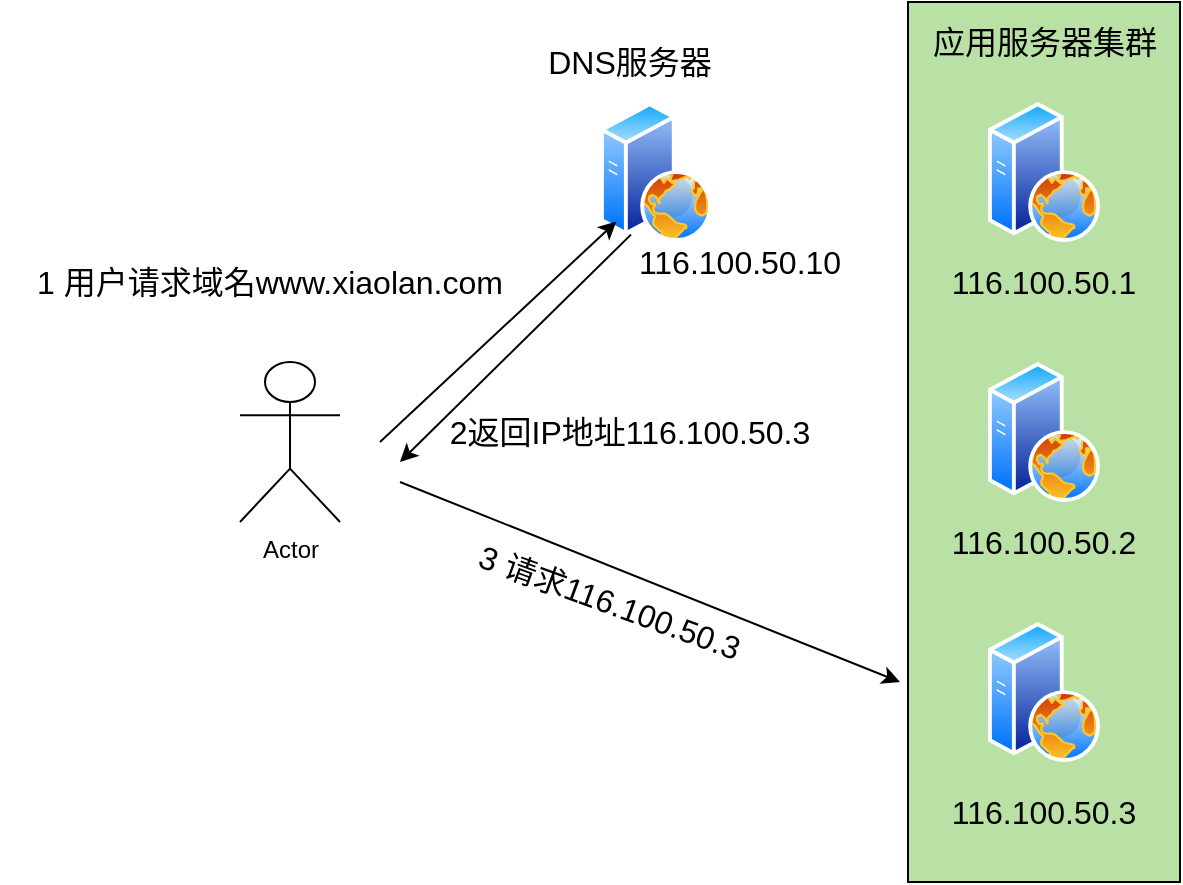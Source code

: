 <mxfile version="13.5.9" type="device"><diagram id="s7Rq-JP-9ofOPv-WyPnC" name="第 1 页"><mxGraphModel dx="2249" dy="713" grid="1" gridSize="10" guides="1" tooltips="1" connect="1" arrows="1" fold="1" page="1" pageScale="1" pageWidth="827" pageHeight="1169" math="0" shadow="0"><root><mxCell id="0"/><mxCell id="1" parent="0"/><mxCell id="6_il_Dn2sMvHncpKk26n-2" value="Actor" style="shape=umlActor;verticalLabelPosition=bottom;verticalAlign=top;html=1;outlineConnect=0;" vertex="1" parent="1"><mxGeometry x="80" y="350" width="50" height="80" as="geometry"/></mxCell><mxCell id="6_il_Dn2sMvHncpKk26n-3" value="" style="rounded=0;whiteSpace=wrap;html=1;fillColor=#B9E0A5;" vertex="1" parent="1"><mxGeometry x="414" y="170" width="136" height="440" as="geometry"/></mxCell><mxCell id="6_il_Dn2sMvHncpKk26n-4" value="" style="aspect=fixed;perimeter=ellipsePerimeter;html=1;align=center;shadow=0;dashed=0;spacingTop=3;image;image=img/lib/active_directory/web_server.svg;fillColor=#FFE599;" vertex="1" parent="1"><mxGeometry x="454" y="220" width="56" height="70" as="geometry"/></mxCell><mxCell id="6_il_Dn2sMvHncpKk26n-5" value="" style="aspect=fixed;perimeter=ellipsePerimeter;html=1;align=center;shadow=0;dashed=0;spacingTop=3;image;image=img/lib/active_directory/web_server.svg;fillColor=#FFE599;" vertex="1" parent="1"><mxGeometry x="454" y="350" width="56" height="70" as="geometry"/></mxCell><mxCell id="6_il_Dn2sMvHncpKk26n-6" value="" style="aspect=fixed;perimeter=ellipsePerimeter;html=1;align=center;shadow=0;dashed=0;spacingTop=3;image;image=img/lib/active_directory/web_server.svg;fillColor=#FFE599;" vertex="1" parent="1"><mxGeometry x="454" y="480" width="56" height="70" as="geometry"/></mxCell><mxCell id="6_il_Dn2sMvHncpKk26n-7" value="&lt;font style=&quot;font-size: 16px&quot;&gt;应用服务器集群&lt;/font&gt;" style="text;html=1;strokeColor=none;fillColor=none;align=center;verticalAlign=middle;whiteSpace=wrap;rounded=0;" vertex="1" parent="1"><mxGeometry x="420.5" y="180" width="123" height="20" as="geometry"/></mxCell><mxCell id="6_il_Dn2sMvHncpKk26n-8" value="&lt;font style=&quot;font-size: 16px&quot;&gt;116.100.50.1&lt;/font&gt;" style="text;html=1;strokeColor=none;fillColor=none;align=center;verticalAlign=middle;whiteSpace=wrap;rounded=0;" vertex="1" parent="1"><mxGeometry x="462" y="300" width="40" height="20" as="geometry"/></mxCell><mxCell id="6_il_Dn2sMvHncpKk26n-9" value="&lt;font style=&quot;font-size: 16px&quot;&gt;116.100.50.2&lt;/font&gt;" style="text;html=1;strokeColor=none;fillColor=none;align=center;verticalAlign=middle;whiteSpace=wrap;rounded=0;" vertex="1" parent="1"><mxGeometry x="462" y="430" width="40" height="20" as="geometry"/></mxCell><mxCell id="6_il_Dn2sMvHncpKk26n-10" value="&lt;font style=&quot;font-size: 16px&quot;&gt;116.100.50.3&lt;/font&gt;" style="text;html=1;strokeColor=none;fillColor=none;align=center;verticalAlign=middle;whiteSpace=wrap;rounded=0;" vertex="1" parent="1"><mxGeometry x="462" y="565" width="40" height="20" as="geometry"/></mxCell><mxCell id="6_il_Dn2sMvHncpKk26n-11" value="" style="aspect=fixed;perimeter=ellipsePerimeter;html=1;align=center;shadow=0;dashed=0;spacingTop=3;image;image=img/lib/active_directory/web_server.svg;fillColor=#FFE599;" vertex="1" parent="1"><mxGeometry x="260" y="220" width="56" height="70" as="geometry"/></mxCell><mxCell id="6_il_Dn2sMvHncpKk26n-12" value="&lt;font style=&quot;font-size: 16px&quot;&gt;DNS服务器&lt;/font&gt;" style="text;html=1;strokeColor=none;fillColor=none;align=center;verticalAlign=middle;whiteSpace=wrap;rounded=0;" vertex="1" parent="1"><mxGeometry x="170" y="190" width="210" height="20" as="geometry"/></mxCell><mxCell id="6_il_Dn2sMvHncpKk26n-13" value="&lt;font style=&quot;font-size: 16px&quot;&gt;116.100.50.10&lt;/font&gt;" style="text;html=1;strokeColor=none;fillColor=none;align=center;verticalAlign=middle;whiteSpace=wrap;rounded=0;" vertex="1" parent="1"><mxGeometry x="310" y="290" width="40" height="20" as="geometry"/></mxCell><mxCell id="6_il_Dn2sMvHncpKk26n-14" value="" style="endArrow=none;html=1;exitX=0;exitY=1;exitDx=0;exitDy=0;endFill=0;startArrow=classic;startFill=1;" edge="1" parent="1" source="6_il_Dn2sMvHncpKk26n-11"><mxGeometry width="50" height="50" relative="1" as="geometry"><mxPoint x="300" y="400" as="sourcePoint"/><mxPoint x="150" y="390" as="targetPoint"/></mxGeometry></mxCell><mxCell id="6_il_Dn2sMvHncpKk26n-15" value="" style="endArrow=classic;html=1;exitX=0.25;exitY=1;exitDx=0;exitDy=0;endFill=1;startArrow=none;startFill=0;" edge="1" parent="1" source="6_il_Dn2sMvHncpKk26n-11"><mxGeometry width="50" height="50" relative="1" as="geometry"><mxPoint x="300" y="390" as="sourcePoint"/><mxPoint x="160" y="400" as="targetPoint"/></mxGeometry></mxCell><mxCell id="6_il_Dn2sMvHncpKk26n-16" value="&lt;font style=&quot;font-size: 16px&quot;&gt;1 用户请求域名www.xiaolan.com&lt;/font&gt;" style="text;html=1;strokeColor=none;fillColor=none;align=center;verticalAlign=middle;whiteSpace=wrap;rounded=0;" vertex="1" parent="1"><mxGeometry x="-40" y="300" width="270" height="20" as="geometry"/></mxCell><mxCell id="6_il_Dn2sMvHncpKk26n-17" value="&lt;font style=&quot;font-size: 16px&quot;&gt;2返回IP地址116.100.50.3&lt;/font&gt;" style="text;html=1;strokeColor=none;fillColor=none;align=center;verticalAlign=middle;whiteSpace=wrap;rounded=0;" vertex="1" parent="1"><mxGeometry x="170" y="375" width="210" height="20" as="geometry"/></mxCell><mxCell id="6_il_Dn2sMvHncpKk26n-18" value="" style="endArrow=classic;html=1;" edge="1" parent="1"><mxGeometry width="50" height="50" relative="1" as="geometry"><mxPoint x="160" y="410" as="sourcePoint"/><mxPoint x="410" y="510" as="targetPoint"/></mxGeometry></mxCell><mxCell id="6_il_Dn2sMvHncpKk26n-19" value="&lt;font style=&quot;font-size: 16px&quot;&gt;3 请求116.100.50.3&lt;/font&gt;" style="text;html=1;strokeColor=none;fillColor=none;align=center;verticalAlign=middle;whiteSpace=wrap;rounded=0;rotation=20;" vertex="1" parent="1"><mxGeometry x="160" y="460" width="210" height="20" as="geometry"/></mxCell></root></mxGraphModel></diagram></mxfile>
